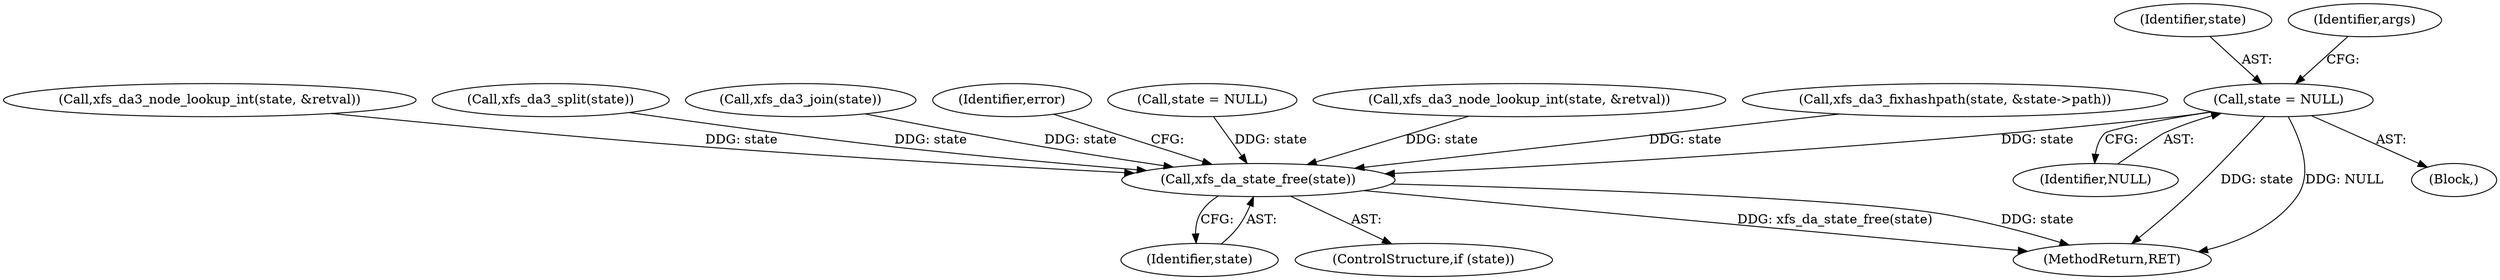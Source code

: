 digraph "0_linux_8275cdd0e7ac550dcce2b3ef6d2fb3b808c1ae59_1@pointer" {
"1000318" [label="(Call,state = NULL)"];
"1000716" [label="(Call,xfs_da_state_free(state))"];
"1000320" [label="(Identifier,NULL)"];
"1000724" [label="(MethodReturn,RET)"];
"1000318" [label="(Call,state = NULL)"];
"1000579" [label="(Call,xfs_da3_node_lookup_int(state, &retval))"];
"1000392" [label="(Call,xfs_da3_split(state))"];
"1000717" [label="(Identifier,state)"];
"1000641" [label="(Call,xfs_da3_join(state))"];
"1000714" [label="(ControlStructure,if (state))"];
"1000719" [label="(Identifier,error)"];
"1000443" [label="(Call,state = NULL)"];
"1000716" [label="(Call,xfs_da_state_free(state))"];
"1000319" [label="(Identifier,state)"];
"1000182" [label="(Call,xfs_da3_node_lookup_int(state, &retval))"];
"1000323" [label="(Identifier,args)"];
"1000315" [label="(Block,)"];
"1000615" [label="(Call,xfs_da3_fixhashpath(state, &state->path))"];
"1000318" -> "1000315"  [label="AST: "];
"1000318" -> "1000320"  [label="CFG: "];
"1000319" -> "1000318"  [label="AST: "];
"1000320" -> "1000318"  [label="AST: "];
"1000323" -> "1000318"  [label="CFG: "];
"1000318" -> "1000724"  [label="DDG: state"];
"1000318" -> "1000724"  [label="DDG: NULL"];
"1000318" -> "1000716"  [label="DDG: state"];
"1000716" -> "1000714"  [label="AST: "];
"1000716" -> "1000717"  [label="CFG: "];
"1000717" -> "1000716"  [label="AST: "];
"1000719" -> "1000716"  [label="CFG: "];
"1000716" -> "1000724"  [label="DDG: xfs_da_state_free(state)"];
"1000716" -> "1000724"  [label="DDG: state"];
"1000579" -> "1000716"  [label="DDG: state"];
"1000615" -> "1000716"  [label="DDG: state"];
"1000392" -> "1000716"  [label="DDG: state"];
"1000641" -> "1000716"  [label="DDG: state"];
"1000182" -> "1000716"  [label="DDG: state"];
"1000443" -> "1000716"  [label="DDG: state"];
}
